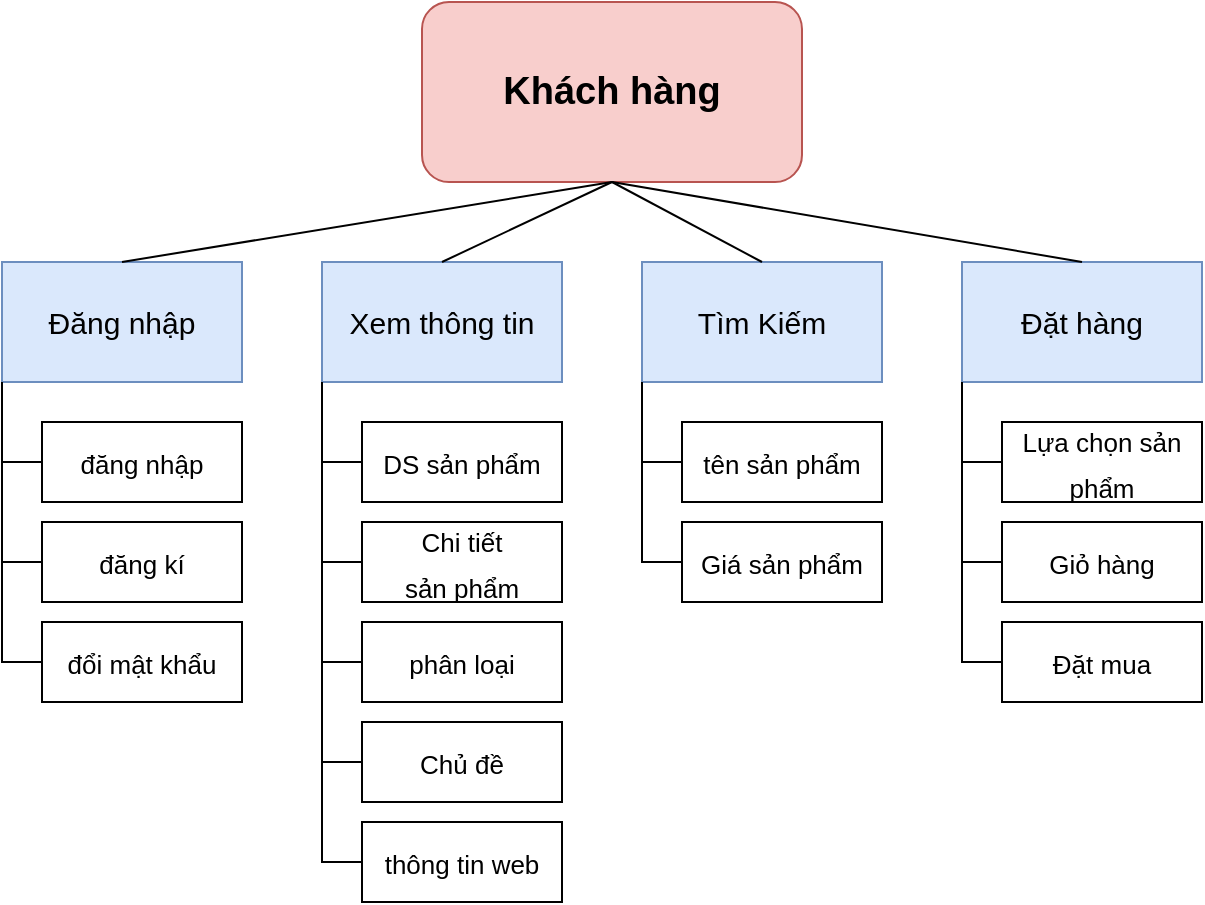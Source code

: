 <mxfile version="15.9.6" type="device"><diagram id="La6Di2D-GeQMEhj7sBCN" name="Page-1"><mxGraphModel dx="1038" dy="579" grid="1" gridSize="10" guides="1" tooltips="1" connect="1" arrows="1" fold="1" page="1" pageScale="1" pageWidth="850" pageHeight="1100" math="0" shadow="0"><root><mxCell id="0"/><mxCell id="1" parent="0"/><mxCell id="F-fvCAJCvBIV-S1nw12G-1" value="&lt;font style=&quot;font-size: 19px&quot;&gt;Khách hàng&lt;/font&gt;" style="rounded=1;whiteSpace=wrap;html=1;fillColor=#f8cecc;strokeColor=#b85450;fontStyle=1" vertex="1" parent="1"><mxGeometry x="290" y="50" width="190" height="90" as="geometry"/></mxCell><mxCell id="F-fvCAJCvBIV-S1nw12G-2" value="&lt;span style=&quot;font-size: 15px&quot;&gt;Đăng nhập&lt;/span&gt;" style="rounded=0;whiteSpace=wrap;html=1;fillColor=#dae8fc;strokeColor=#6c8ebf;" vertex="1" parent="1"><mxGeometry x="80" y="180" width="120" height="60" as="geometry"/></mxCell><mxCell id="F-fvCAJCvBIV-S1nw12G-4" value="&lt;span style=&quot;font-size: 15px&quot;&gt;Xem thông tin&lt;/span&gt;" style="rounded=0;whiteSpace=wrap;html=1;fillColor=#dae8fc;strokeColor=#6c8ebf;" vertex="1" parent="1"><mxGeometry x="240" y="180" width="120" height="60" as="geometry"/></mxCell><mxCell id="F-fvCAJCvBIV-S1nw12G-5" value="&lt;span style=&quot;font-size: 15px&quot;&gt;Tìm Kiếm&lt;/span&gt;" style="rounded=0;whiteSpace=wrap;html=1;fillColor=#dae8fc;strokeColor=#6c8ebf;" vertex="1" parent="1"><mxGeometry x="400" y="180" width="120" height="60" as="geometry"/></mxCell><mxCell id="F-fvCAJCvBIV-S1nw12G-6" value="&lt;span style=&quot;font-size: 15px&quot;&gt;Đặt hàng&lt;/span&gt;" style="rounded=0;whiteSpace=wrap;html=1;fillColor=#dae8fc;strokeColor=#6c8ebf;" vertex="1" parent="1"><mxGeometry x="560" y="180" width="120" height="60" as="geometry"/></mxCell><mxCell id="F-fvCAJCvBIV-S1nw12G-7" value="&lt;span style=&quot;font-size: 13px&quot;&gt;đăng nhập&lt;/span&gt;" style="rounded=0;whiteSpace=wrap;html=1;fontSize=19;" vertex="1" parent="1"><mxGeometry x="100" y="260" width="100" height="40" as="geometry"/></mxCell><mxCell id="F-fvCAJCvBIV-S1nw12G-8" value="&lt;span style=&quot;font-size: 13px&quot;&gt;đăng kí&lt;/span&gt;" style="rounded=0;whiteSpace=wrap;html=1;fontSize=19;" vertex="1" parent="1"><mxGeometry x="100" y="310" width="100" height="40" as="geometry"/></mxCell><mxCell id="F-fvCAJCvBIV-S1nw12G-9" value="&lt;span style=&quot;font-size: 13px&quot;&gt;đổi mật khẩu&lt;/span&gt;" style="rounded=0;whiteSpace=wrap;html=1;fontSize=19;" vertex="1" parent="1"><mxGeometry x="100" y="360" width="100" height="40" as="geometry"/></mxCell><mxCell id="F-fvCAJCvBIV-S1nw12G-10" value="&lt;span style=&quot;font-size: 13px&quot;&gt;DS sản phẩm&lt;/span&gt;" style="rounded=0;whiteSpace=wrap;html=1;fontSize=19;" vertex="1" parent="1"><mxGeometry x="260" y="260" width="100" height="40" as="geometry"/></mxCell><mxCell id="F-fvCAJCvBIV-S1nw12G-11" value="&lt;span style=&quot;font-size: 13px&quot;&gt;Chi tiết &lt;br&gt;sản phẩm&lt;/span&gt;" style="rounded=0;whiteSpace=wrap;html=1;fontSize=19;" vertex="1" parent="1"><mxGeometry x="260" y="310" width="100" height="40" as="geometry"/></mxCell><mxCell id="F-fvCAJCvBIV-S1nw12G-12" value="&lt;span style=&quot;font-size: 13px&quot;&gt;phân loại&lt;/span&gt;" style="rounded=0;whiteSpace=wrap;html=1;fontSize=19;" vertex="1" parent="1"><mxGeometry x="260" y="360" width="100" height="40" as="geometry"/></mxCell><mxCell id="F-fvCAJCvBIV-S1nw12G-13" value="&lt;span style=&quot;font-size: 13px&quot;&gt;Chủ đề&lt;/span&gt;" style="rounded=0;whiteSpace=wrap;html=1;fontSize=19;" vertex="1" parent="1"><mxGeometry x="260" y="410" width="100" height="40" as="geometry"/></mxCell><mxCell id="F-fvCAJCvBIV-S1nw12G-14" value="&lt;span style=&quot;font-size: 13px&quot;&gt;thông tin web&lt;/span&gt;" style="rounded=0;whiteSpace=wrap;html=1;fontSize=19;" vertex="1" parent="1"><mxGeometry x="260" y="460" width="100" height="40" as="geometry"/></mxCell><mxCell id="F-fvCAJCvBIV-S1nw12G-15" value="&lt;span style=&quot;font-size: 13px&quot;&gt;tên sản phẩm&lt;/span&gt;" style="rounded=0;whiteSpace=wrap;html=1;fontSize=19;" vertex="1" parent="1"><mxGeometry x="420" y="260" width="100" height="40" as="geometry"/></mxCell><mxCell id="F-fvCAJCvBIV-S1nw12G-16" value="&lt;span style=&quot;font-size: 13px&quot;&gt;Giá sản phẩm&lt;/span&gt;" style="rounded=0;whiteSpace=wrap;html=1;fontSize=19;" vertex="1" parent="1"><mxGeometry x="420" y="310" width="100" height="40" as="geometry"/></mxCell><mxCell id="F-fvCAJCvBIV-S1nw12G-17" value="&lt;span style=&quot;font-size: 13px&quot;&gt;Lựa chọn sản phẩm&lt;/span&gt;" style="rounded=0;whiteSpace=wrap;html=1;fontSize=19;" vertex="1" parent="1"><mxGeometry x="580" y="260" width="100" height="40" as="geometry"/></mxCell><mxCell id="F-fvCAJCvBIV-S1nw12G-18" value="&lt;span style=&quot;font-size: 13px&quot;&gt;Giỏ hàng&lt;/span&gt;" style="rounded=0;whiteSpace=wrap;html=1;fontSize=19;" vertex="1" parent="1"><mxGeometry x="580" y="310" width="100" height="40" as="geometry"/></mxCell><mxCell id="F-fvCAJCvBIV-S1nw12G-19" value="&lt;span style=&quot;font-size: 13px&quot;&gt;Đặt mua&lt;/span&gt;" style="rounded=0;whiteSpace=wrap;html=1;fontSize=19;" vertex="1" parent="1"><mxGeometry x="580" y="360" width="100" height="40" as="geometry"/></mxCell><mxCell id="F-fvCAJCvBIV-S1nw12G-20" value="" style="endArrow=none;html=1;rounded=0;fontSize=13;entryX=0.5;entryY=1;entryDx=0;entryDy=0;exitX=0.5;exitY=0;exitDx=0;exitDy=0;" edge="1" parent="1" source="F-fvCAJCvBIV-S1nw12G-2" target="F-fvCAJCvBIV-S1nw12G-1"><mxGeometry width="50" height="50" relative="1" as="geometry"><mxPoint x="400" y="290" as="sourcePoint"/><mxPoint x="450" y="240" as="targetPoint"/></mxGeometry></mxCell><mxCell id="F-fvCAJCvBIV-S1nw12G-21" value="" style="endArrow=none;html=1;rounded=0;fontSize=13;entryX=0.5;entryY=1;entryDx=0;entryDy=0;exitX=0.5;exitY=0;exitDx=0;exitDy=0;" edge="1" parent="1" source="F-fvCAJCvBIV-S1nw12G-4" target="F-fvCAJCvBIV-S1nw12G-1"><mxGeometry width="50" height="50" relative="1" as="geometry"><mxPoint x="400" y="290" as="sourcePoint"/><mxPoint x="450" y="240" as="targetPoint"/></mxGeometry></mxCell><mxCell id="F-fvCAJCvBIV-S1nw12G-22" value="" style="endArrow=none;html=1;rounded=0;fontSize=13;entryX=0.5;entryY=1;entryDx=0;entryDy=0;exitX=0.5;exitY=0;exitDx=0;exitDy=0;" edge="1" parent="1" source="F-fvCAJCvBIV-S1nw12G-5" target="F-fvCAJCvBIV-S1nw12G-1"><mxGeometry width="50" height="50" relative="1" as="geometry"><mxPoint x="400" y="290" as="sourcePoint"/><mxPoint x="450" y="240" as="targetPoint"/></mxGeometry></mxCell><mxCell id="F-fvCAJCvBIV-S1nw12G-23" value="" style="endArrow=none;html=1;rounded=0;fontSize=13;entryX=0.5;entryY=1;entryDx=0;entryDy=0;exitX=0.5;exitY=0;exitDx=0;exitDy=0;" edge="1" parent="1" source="F-fvCAJCvBIV-S1nw12G-6" target="F-fvCAJCvBIV-S1nw12G-1"><mxGeometry width="50" height="50" relative="1" as="geometry"><mxPoint x="400" y="290" as="sourcePoint"/><mxPoint x="450" y="240" as="targetPoint"/></mxGeometry></mxCell><mxCell id="F-fvCAJCvBIV-S1nw12G-24" value="" style="endArrow=none;html=1;rounded=0;fontSize=13;entryX=0;entryY=1;entryDx=0;entryDy=0;exitX=0;exitY=0.5;exitDx=0;exitDy=0;" edge="1" parent="1" source="F-fvCAJCvBIV-S1nw12G-9" target="F-fvCAJCvBIV-S1nw12G-2"><mxGeometry width="50" height="50" relative="1" as="geometry"><mxPoint x="400" y="290" as="sourcePoint"/><mxPoint x="450" y="240" as="targetPoint"/><Array as="points"><mxPoint x="80" y="380"/></Array></mxGeometry></mxCell><mxCell id="F-fvCAJCvBIV-S1nw12G-25" value="" style="endArrow=none;html=1;rounded=0;fontSize=13;entryX=0;entryY=0.5;entryDx=0;entryDy=0;" edge="1" parent="1" target="F-fvCAJCvBIV-S1nw12G-8"><mxGeometry width="50" height="50" relative="1" as="geometry"><mxPoint x="80" y="330" as="sourcePoint"/><mxPoint x="450" y="240" as="targetPoint"/></mxGeometry></mxCell><mxCell id="F-fvCAJCvBIV-S1nw12G-27" value="" style="endArrow=none;html=1;rounded=0;fontSize=13;entryX=0;entryY=0.5;entryDx=0;entryDy=0;" edge="1" parent="1" target="F-fvCAJCvBIV-S1nw12G-7"><mxGeometry width="50" height="50" relative="1" as="geometry"><mxPoint x="80" y="280" as="sourcePoint"/><mxPoint x="110" y="340" as="targetPoint"/></mxGeometry></mxCell><mxCell id="F-fvCAJCvBIV-S1nw12G-28" value="" style="endArrow=none;html=1;rounded=0;fontSize=13;entryX=0;entryY=1;entryDx=0;entryDy=0;exitX=0;exitY=0.5;exitDx=0;exitDy=0;" edge="1" parent="1" source="F-fvCAJCvBIV-S1nw12G-16" target="F-fvCAJCvBIV-S1nw12G-5"><mxGeometry width="50" height="50" relative="1" as="geometry"><mxPoint x="400" y="290" as="sourcePoint"/><mxPoint x="450" y="240" as="targetPoint"/><Array as="points"><mxPoint x="400" y="330"/></Array></mxGeometry></mxCell><mxCell id="F-fvCAJCvBIV-S1nw12G-29" value="" style="endArrow=none;html=1;rounded=0;fontSize=13;" edge="1" parent="1" target="F-fvCAJCvBIV-S1nw12G-15"><mxGeometry width="50" height="50" relative="1" as="geometry"><mxPoint x="400" y="280" as="sourcePoint"/><mxPoint x="450" y="240" as="targetPoint"/></mxGeometry></mxCell><mxCell id="F-fvCAJCvBIV-S1nw12G-30" value="" style="endArrow=none;html=1;rounded=0;fontSize=13;entryX=0;entryY=1;entryDx=0;entryDy=0;exitX=0;exitY=0.5;exitDx=0;exitDy=0;" edge="1" parent="1" source="F-fvCAJCvBIV-S1nw12G-14" target="F-fvCAJCvBIV-S1nw12G-4"><mxGeometry width="50" height="50" relative="1" as="geometry"><mxPoint x="400" y="290" as="sourcePoint"/><mxPoint x="450" y="240" as="targetPoint"/><Array as="points"><mxPoint x="240" y="480"/></Array></mxGeometry></mxCell><mxCell id="F-fvCAJCvBIV-S1nw12G-31" value="" style="endArrow=none;html=1;rounded=0;fontSize=13;exitX=0;exitY=0.5;exitDx=0;exitDy=0;" edge="1" parent="1" source="F-fvCAJCvBIV-S1nw12G-10"><mxGeometry width="50" height="50" relative="1" as="geometry"><mxPoint x="400" y="290" as="sourcePoint"/><mxPoint x="240" y="280" as="targetPoint"/></mxGeometry></mxCell><mxCell id="F-fvCAJCvBIV-S1nw12G-32" value="" style="endArrow=none;html=1;rounded=0;fontSize=13;entryX=0;entryY=0.5;entryDx=0;entryDy=0;" edge="1" parent="1" target="F-fvCAJCvBIV-S1nw12G-11"><mxGeometry width="50" height="50" relative="1" as="geometry"><mxPoint x="240" y="330" as="sourcePoint"/><mxPoint x="450" y="240" as="targetPoint"/></mxGeometry></mxCell><mxCell id="F-fvCAJCvBIV-S1nw12G-33" value="" style="endArrow=none;html=1;rounded=0;fontSize=13;entryX=0;entryY=0.5;entryDx=0;entryDy=0;" edge="1" parent="1" target="F-fvCAJCvBIV-S1nw12G-12"><mxGeometry width="50" height="50" relative="1" as="geometry"><mxPoint x="240" y="380" as="sourcePoint"/><mxPoint x="450" y="240" as="targetPoint"/></mxGeometry></mxCell><mxCell id="F-fvCAJCvBIV-S1nw12G-34" value="" style="endArrow=none;html=1;rounded=0;fontSize=13;exitX=0;exitY=0.5;exitDx=0;exitDy=0;" edge="1" parent="1" source="F-fvCAJCvBIV-S1nw12G-13"><mxGeometry width="50" height="50" relative="1" as="geometry"><mxPoint x="400" y="290" as="sourcePoint"/><mxPoint x="240" y="430" as="targetPoint"/></mxGeometry></mxCell><mxCell id="F-fvCAJCvBIV-S1nw12G-35" value="" style="endArrow=none;html=1;rounded=0;fontSize=13;entryX=0;entryY=1;entryDx=0;entryDy=0;exitX=0;exitY=0.5;exitDx=0;exitDy=0;" edge="1" parent="1" source="F-fvCAJCvBIV-S1nw12G-19" target="F-fvCAJCvBIV-S1nw12G-6"><mxGeometry width="50" height="50" relative="1" as="geometry"><mxPoint x="400" y="290" as="sourcePoint"/><mxPoint x="450" y="240" as="targetPoint"/><Array as="points"><mxPoint x="560" y="380"/></Array></mxGeometry></mxCell><mxCell id="F-fvCAJCvBIV-S1nw12G-36" value="" style="endArrow=none;html=1;rounded=0;fontSize=13;entryX=0;entryY=0.5;entryDx=0;entryDy=0;" edge="1" parent="1" target="F-fvCAJCvBIV-S1nw12G-17"><mxGeometry width="50" height="50" relative="1" as="geometry"><mxPoint x="560" y="280" as="sourcePoint"/><mxPoint x="450" y="240" as="targetPoint"/></mxGeometry></mxCell><mxCell id="F-fvCAJCvBIV-S1nw12G-38" value="" style="endArrow=none;html=1;rounded=0;fontSize=13;entryX=0;entryY=0.5;entryDx=0;entryDy=0;" edge="1" parent="1" target="F-fvCAJCvBIV-S1nw12G-18"><mxGeometry width="50" height="50" relative="1" as="geometry"><mxPoint x="560" y="330" as="sourcePoint"/><mxPoint x="450" y="240" as="targetPoint"/></mxGeometry></mxCell></root></mxGraphModel></diagram></mxfile>